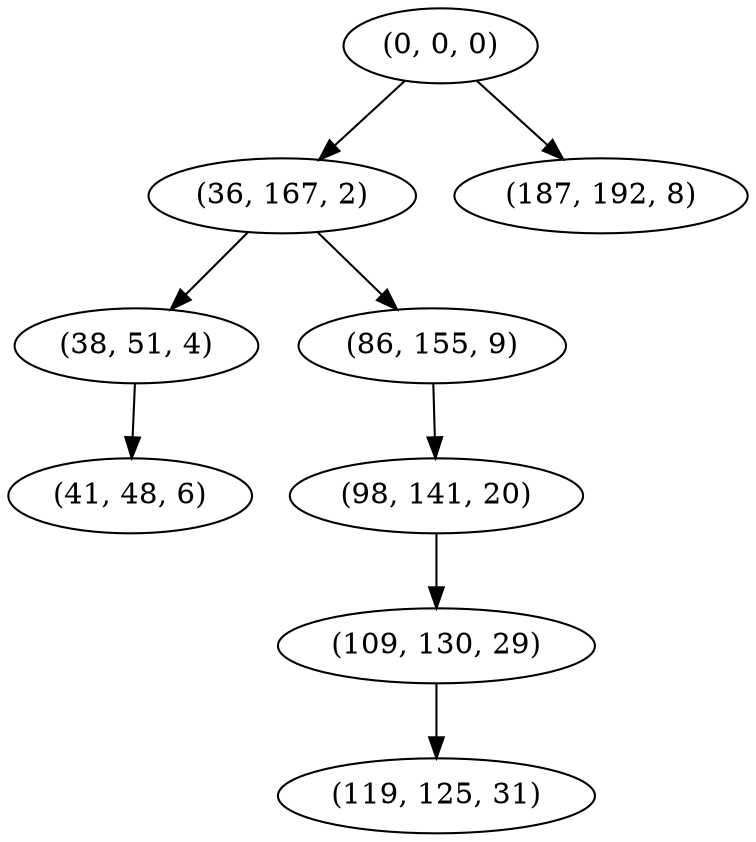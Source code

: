 digraph tree {
    "(0, 0, 0)";
    "(36, 167, 2)";
    "(38, 51, 4)";
    "(41, 48, 6)";
    "(86, 155, 9)";
    "(98, 141, 20)";
    "(109, 130, 29)";
    "(119, 125, 31)";
    "(187, 192, 8)";
    "(0, 0, 0)" -> "(36, 167, 2)";
    "(0, 0, 0)" -> "(187, 192, 8)";
    "(36, 167, 2)" -> "(38, 51, 4)";
    "(36, 167, 2)" -> "(86, 155, 9)";
    "(38, 51, 4)" -> "(41, 48, 6)";
    "(86, 155, 9)" -> "(98, 141, 20)";
    "(98, 141, 20)" -> "(109, 130, 29)";
    "(109, 130, 29)" -> "(119, 125, 31)";
}
